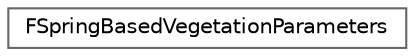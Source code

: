 digraph "类继承关系图"
{
 // INTERACTIVE_SVG=YES
 // LATEX_PDF_SIZE
  bgcolor="transparent";
  edge [fontname=Helvetica,fontsize=10,labelfontname=Helvetica,labelfontsize=10];
  node [fontname=Helvetica,fontsize=10,shape=box,height=0.2,width=0.4];
  rankdir="LR";
  Node0 [id="Node000000",label="FSpringBasedVegetationParameters",height=0.2,width=0.4,color="grey40", fillcolor="white", style="filled",URL="$df/d87/structFSpringBasedVegetationParameters.html",tooltip=" "];
}
